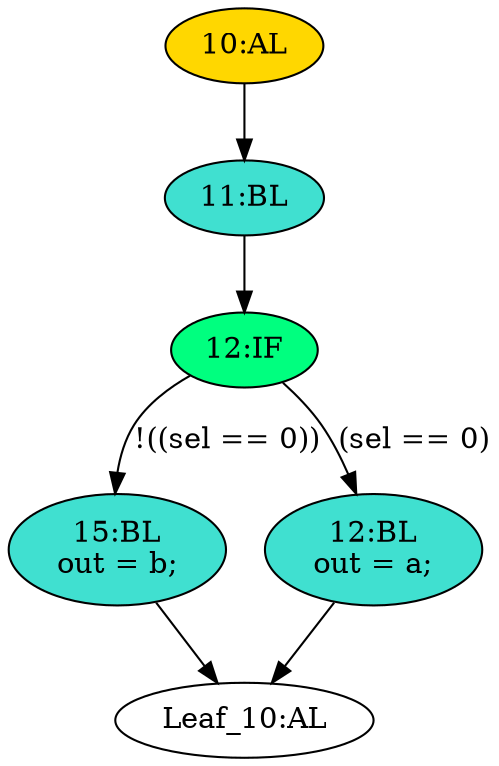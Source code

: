 strict digraph "compose( ,  )" {
	node [label="\N"];
	"10:AL"	[ast="<pyverilog.vparser.ast.Always object at 0x7faddbfe3d10>",
		clk_sens=False,
		fillcolor=gold,
		label="10:AL",
		sens="['sel', 'a', 'b']",
		statements="[]",
		style=filled,
		typ=Always,
		use_var="['a', 'sel', 'b']"];
	"11:BL"	[ast="<pyverilog.vparser.ast.Block object at 0x7faddbfe3790>",
		fillcolor=turquoise,
		label="11:BL",
		statements="[]",
		style=filled,
		typ=Block];
	"10:AL" -> "11:BL"	[cond="[]",
		lineno=None];
	"12:IF"	[ast="<pyverilog.vparser.ast.IfStatement object at 0x7faddbfe3ed0>",
		fillcolor=springgreen,
		label="12:IF",
		statements="[]",
		style=filled,
		typ=IfStatement];
	"15:BL"	[ast="<pyverilog.vparser.ast.Block object at 0x7faddbf8e550>",
		fillcolor=turquoise,
		label="15:BL
out = b;",
		statements="[<pyverilog.vparser.ast.BlockingSubstitution object at 0x7faddbff1550>]",
		style=filled,
		typ=Block];
	"12:IF" -> "15:BL"	[cond="['sel']",
		label="!((sel == 0))",
		lineno=12];
	"12:BL"	[ast="<pyverilog.vparser.ast.Block object at 0x7faddbfe3e10>",
		fillcolor=turquoise,
		label="12:BL
out = a;",
		statements="[<pyverilog.vparser.ast.BlockingSubstitution object at 0x7faddbf8ee90>]",
		style=filled,
		typ=Block];
	"12:IF" -> "12:BL"	[cond="['sel']",
		label="(sel == 0)",
		lineno=12];
	"Leaf_10:AL"	[def_var="['out']",
		label="Leaf_10:AL"];
	"15:BL" -> "Leaf_10:AL"	[cond="[]",
		lineno=None];
	"11:BL" -> "12:IF"	[cond="[]",
		lineno=None];
	"12:BL" -> "Leaf_10:AL"	[cond="[]",
		lineno=None];
}
